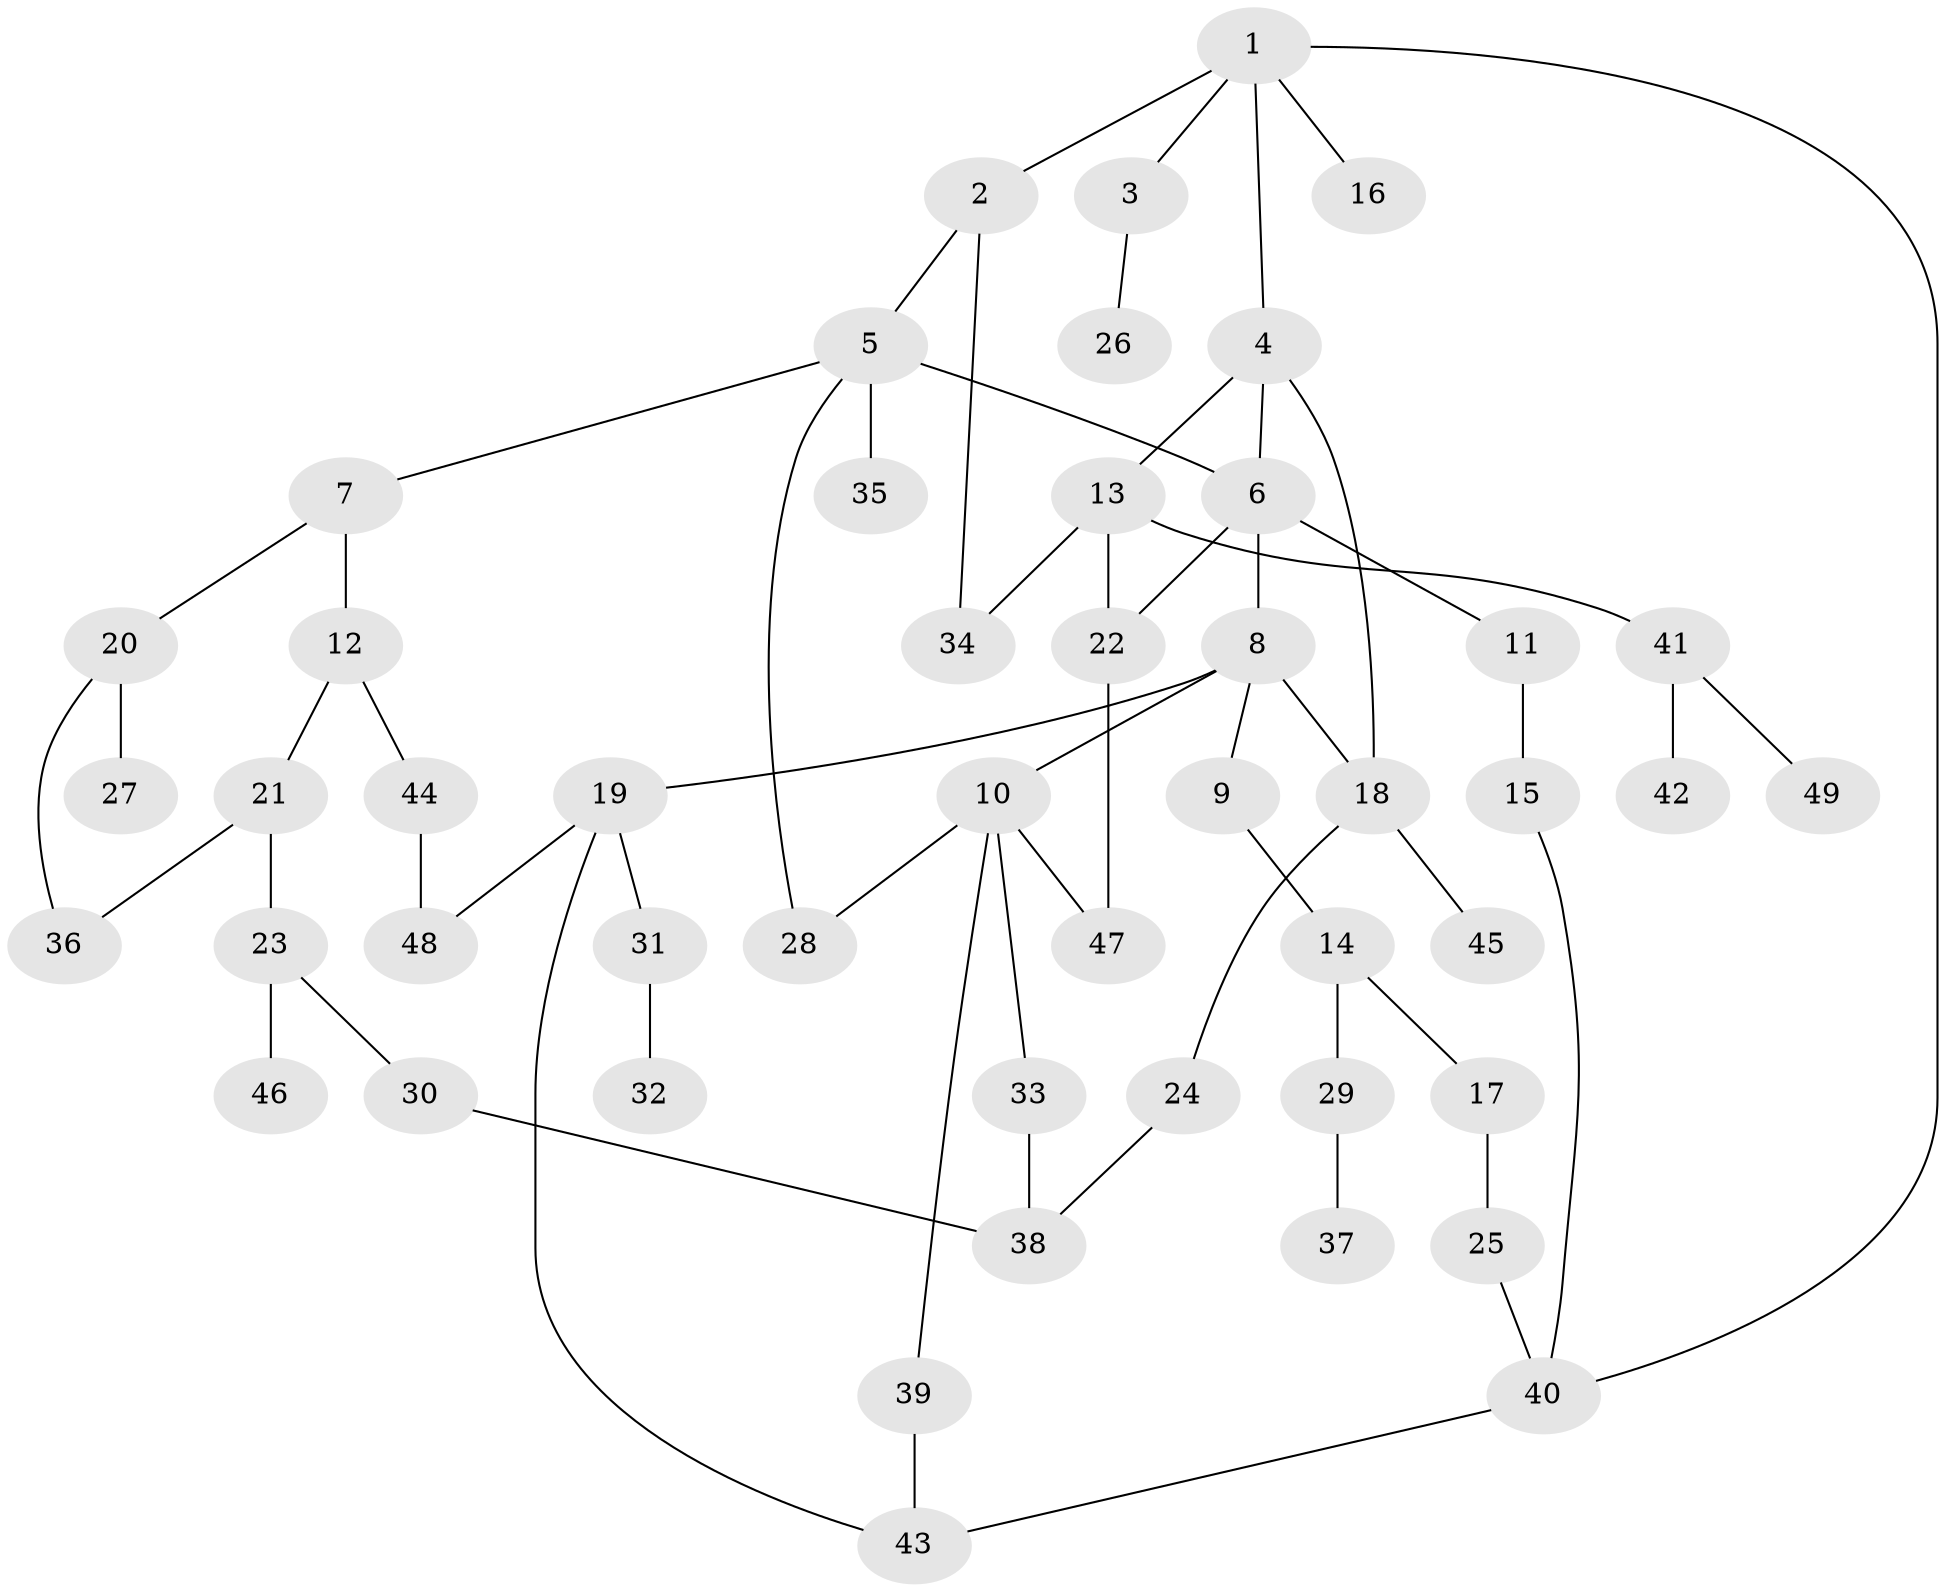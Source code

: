 // original degree distribution, {5: 0.04918032786885246, 2: 0.3114754098360656, 4: 0.08196721311475409, 9: 0.00819672131147541, 7: 0.00819672131147541, 6: 0.01639344262295082, 1: 0.3770491803278688, 3: 0.14754098360655737}
// Generated by graph-tools (version 1.1) at 2025/48/03/04/25 22:48:54]
// undirected, 49 vertices, 62 edges
graph export_dot {
  node [color=gray90,style=filled];
  1;
  2;
  3;
  4;
  5;
  6;
  7;
  8;
  9;
  10;
  11;
  12;
  13;
  14;
  15;
  16;
  17;
  18;
  19;
  20;
  21;
  22;
  23;
  24;
  25;
  26;
  27;
  28;
  29;
  30;
  31;
  32;
  33;
  34;
  35;
  36;
  37;
  38;
  39;
  40;
  41;
  42;
  43;
  44;
  45;
  46;
  47;
  48;
  49;
  1 -- 2 [weight=1.0];
  1 -- 3 [weight=1.0];
  1 -- 4 [weight=1.0];
  1 -- 16 [weight=1.0];
  1 -- 40 [weight=1.0];
  2 -- 5 [weight=1.0];
  2 -- 34 [weight=1.0];
  3 -- 26 [weight=2.0];
  4 -- 6 [weight=1.0];
  4 -- 13 [weight=1.0];
  4 -- 18 [weight=1.0];
  5 -- 6 [weight=1.0];
  5 -- 7 [weight=1.0];
  5 -- 28 [weight=1.0];
  5 -- 35 [weight=1.0];
  6 -- 8 [weight=1.0];
  6 -- 11 [weight=1.0];
  6 -- 22 [weight=3.0];
  7 -- 12 [weight=1.0];
  7 -- 20 [weight=1.0];
  8 -- 9 [weight=2.0];
  8 -- 10 [weight=1.0];
  8 -- 18 [weight=1.0];
  8 -- 19 [weight=1.0];
  9 -- 14 [weight=1.0];
  10 -- 28 [weight=1.0];
  10 -- 33 [weight=1.0];
  10 -- 39 [weight=1.0];
  10 -- 47 [weight=1.0];
  11 -- 15 [weight=2.0];
  12 -- 21 [weight=1.0];
  12 -- 44 [weight=1.0];
  13 -- 22 [weight=1.0];
  13 -- 34 [weight=1.0];
  13 -- 41 [weight=1.0];
  14 -- 17 [weight=1.0];
  14 -- 29 [weight=1.0];
  15 -- 40 [weight=1.0];
  17 -- 25 [weight=1.0];
  18 -- 24 [weight=1.0];
  18 -- 45 [weight=1.0];
  19 -- 31 [weight=1.0];
  19 -- 43 [weight=1.0];
  19 -- 48 [weight=1.0];
  20 -- 27 [weight=2.0];
  20 -- 36 [weight=1.0];
  21 -- 23 [weight=2.0];
  21 -- 36 [weight=1.0];
  22 -- 47 [weight=1.0];
  23 -- 30 [weight=1.0];
  23 -- 46 [weight=1.0];
  24 -- 38 [weight=1.0];
  25 -- 40 [weight=1.0];
  29 -- 37 [weight=1.0];
  30 -- 38 [weight=1.0];
  31 -- 32 [weight=1.0];
  33 -- 38 [weight=1.0];
  39 -- 43 [weight=1.0];
  40 -- 43 [weight=1.0];
  41 -- 42 [weight=1.0];
  41 -- 49 [weight=1.0];
  44 -- 48 [weight=1.0];
}
